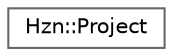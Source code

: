 digraph "Graphical Class Hierarchy"
{
 // LATEX_PDF_SIZE
  bgcolor="transparent";
  edge [fontname=Helvetica,fontsize=10,labelfontname=Helvetica,labelfontsize=10];
  node [fontname=Helvetica,fontsize=10,shape=box,height=0.2,width=0.4];
  rankdir="LR";
  Node0 [label="Hzn::Project",height=0.2,width=0.4,color="grey40", fillcolor="white", style="filled",URL="$class_hzn_1_1_project.html",tooltip=" "];
}
